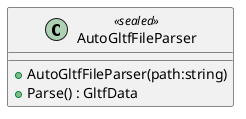 @startuml
class AutoGltfFileParser <<sealed>> {
    + AutoGltfFileParser(path:string)
    + Parse() : GltfData
}
@enduml
